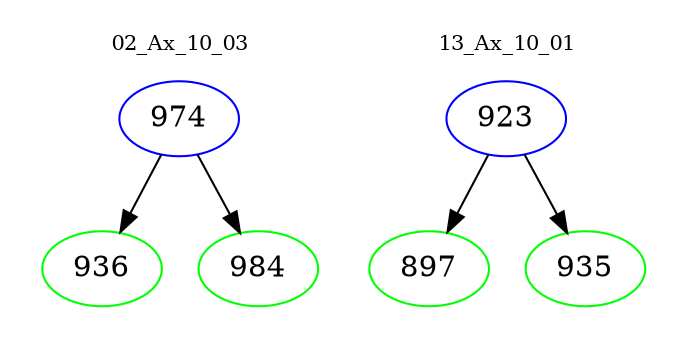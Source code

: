 digraph{
subgraph cluster_0 {
color = white
label = "02_Ax_10_03";
fontsize=10;
T0_974 [label="974", color="blue"]
T0_974 -> T0_936 [color="black"]
T0_936 [label="936", color="green"]
T0_974 -> T0_984 [color="black"]
T0_984 [label="984", color="green"]
}
subgraph cluster_1 {
color = white
label = "13_Ax_10_01";
fontsize=10;
T1_923 [label="923", color="blue"]
T1_923 -> T1_897 [color="black"]
T1_897 [label="897", color="green"]
T1_923 -> T1_935 [color="black"]
T1_935 [label="935", color="green"]
}
}
